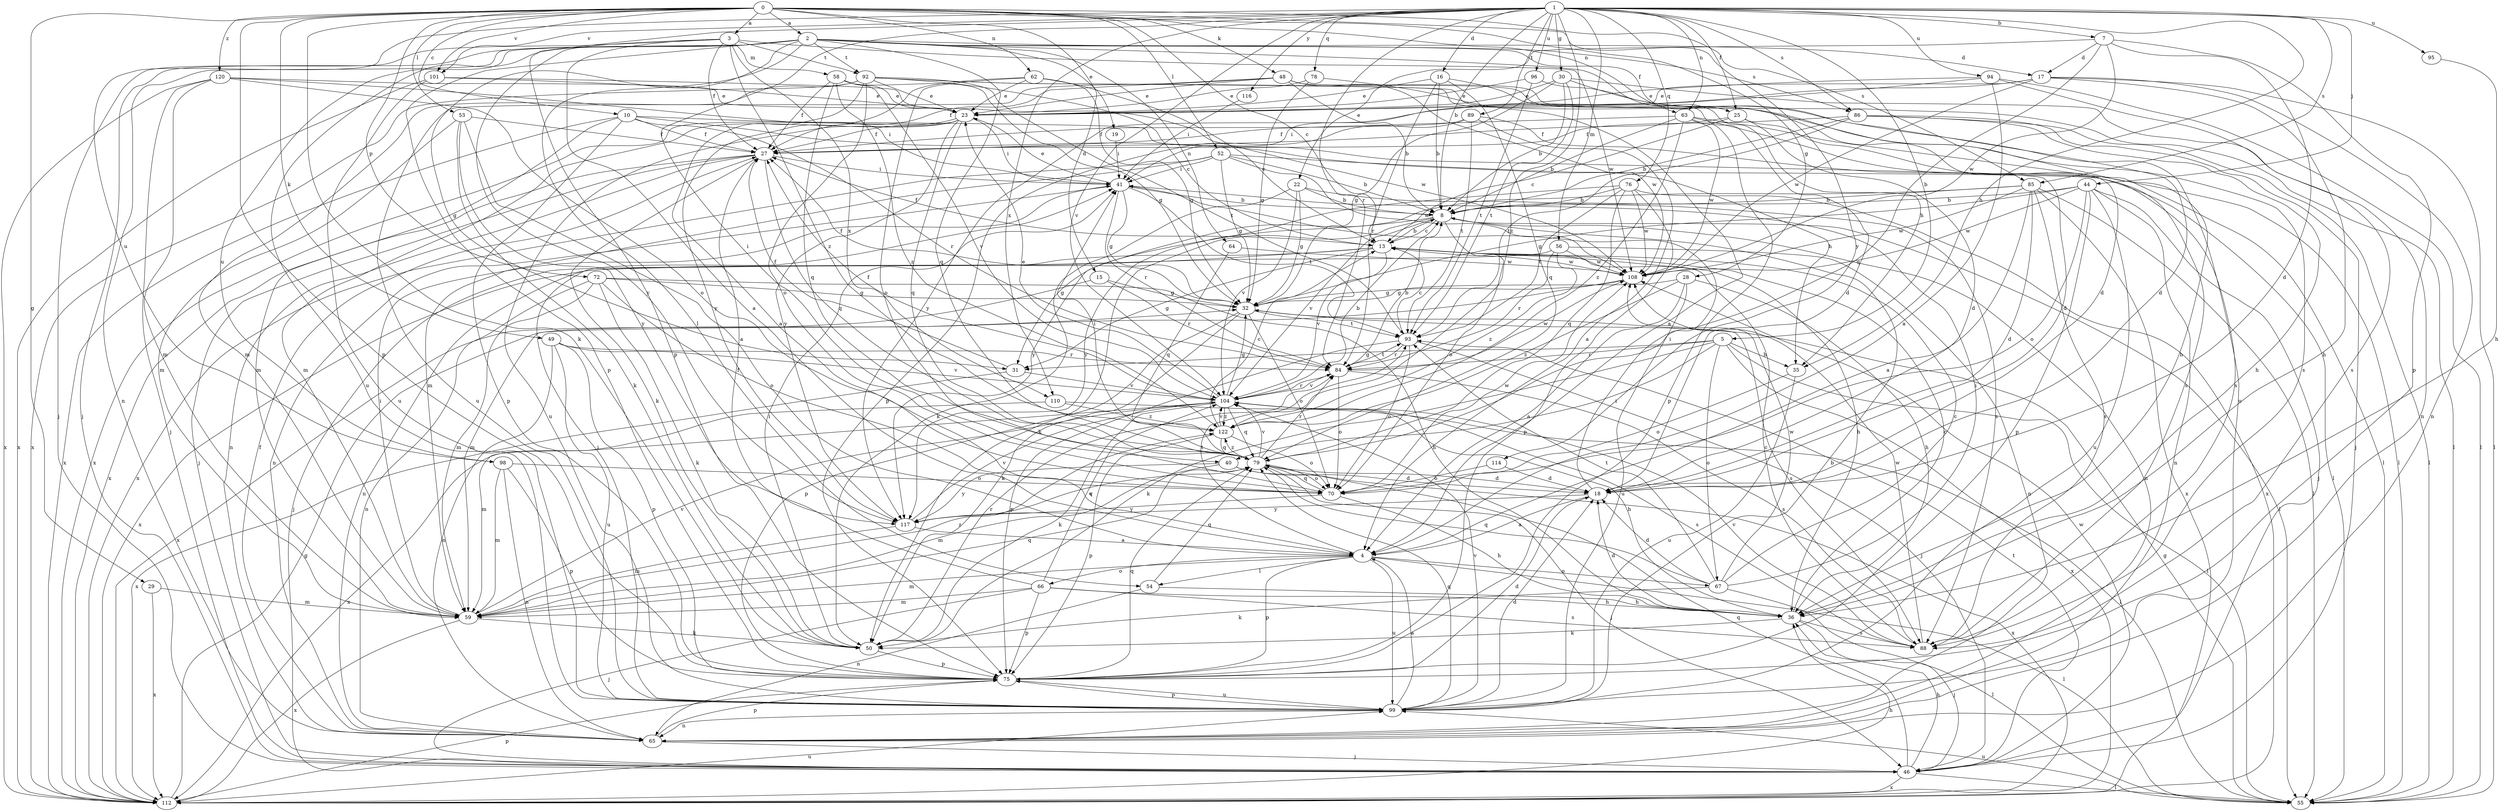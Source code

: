 strict digraph  {
0;
1;
2;
3;
4;
5;
7;
8;
10;
13;
15;
16;
17;
18;
19;
22;
23;
25;
27;
28;
29;
30;
31;
32;
35;
36;
40;
41;
44;
46;
48;
49;
50;
52;
53;
54;
55;
56;
58;
59;
62;
63;
64;
65;
66;
67;
70;
72;
75;
76;
78;
79;
84;
85;
86;
88;
89;
92;
93;
94;
95;
96;
98;
99;
101;
104;
108;
110;
112;
114;
116;
117;
120;
122;
0 -> 2  [label=a];
0 -> 3  [label=a];
0 -> 10  [label=c];
0 -> 13  [label=c];
0 -> 15  [label=d];
0 -> 28  [label=g];
0 -> 29  [label=g];
0 -> 48  [label=k];
0 -> 49  [label=k];
0 -> 50  [label=k];
0 -> 52  [label=l];
0 -> 53  [label=l];
0 -> 62  [label=n];
0 -> 63  [label=n];
0 -> 72  [label=p];
0 -> 75  [label=p];
0 -> 85  [label=s];
0 -> 101  [label=v];
0 -> 114  [label=y];
0 -> 120  [label=z];
1 -> 5  [label=b];
1 -> 7  [label=b];
1 -> 8  [label=b];
1 -> 16  [label=d];
1 -> 25  [label=f];
1 -> 30  [label=g];
1 -> 35  [label=h];
1 -> 40  [label=i];
1 -> 44  [label=j];
1 -> 56  [label=m];
1 -> 63  [label=n];
1 -> 75  [label=p];
1 -> 76  [label=q];
1 -> 78  [label=q];
1 -> 84  [label=r];
1 -> 85  [label=s];
1 -> 86  [label=s];
1 -> 89  [label=t];
1 -> 94  [label=u];
1 -> 95  [label=u];
1 -> 96  [label=u];
1 -> 98  [label=u];
1 -> 101  [label=v];
1 -> 104  [label=v];
1 -> 110  [label=x];
1 -> 116  [label=y];
1 -> 122  [label=z];
2 -> 17  [label=d];
2 -> 19  [label=e];
2 -> 25  [label=f];
2 -> 31  [label=g];
2 -> 35  [label=h];
2 -> 46  [label=j];
2 -> 54  [label=l];
2 -> 64  [label=n];
2 -> 65  [label=n];
2 -> 75  [label=p];
2 -> 79  [label=q];
2 -> 86  [label=s];
2 -> 92  [label=t];
2 -> 98  [label=u];
2 -> 99  [label=u];
3 -> 4  [label=a];
3 -> 27  [label=f];
3 -> 46  [label=j];
3 -> 58  [label=m];
3 -> 92  [label=t];
3 -> 108  [label=w];
3 -> 110  [label=x];
3 -> 117  [label=y];
3 -> 122  [label=z];
4 -> 54  [label=l];
4 -> 55  [label=l];
4 -> 59  [label=m];
4 -> 66  [label=o];
4 -> 67  [label=o];
4 -> 75  [label=p];
4 -> 93  [label=t];
4 -> 99  [label=u];
5 -> 31  [label=g];
5 -> 35  [label=h];
5 -> 40  [label=i];
5 -> 50  [label=k];
5 -> 55  [label=l];
5 -> 67  [label=o];
5 -> 84  [label=r];
5 -> 112  [label=x];
7 -> 17  [label=d];
7 -> 18  [label=d];
7 -> 22  [label=e];
7 -> 75  [label=p];
7 -> 79  [label=q];
7 -> 108  [label=w];
8 -> 13  [label=c];
8 -> 31  [label=g];
8 -> 50  [label=k];
8 -> 55  [label=l];
8 -> 65  [label=n];
8 -> 70  [label=o];
8 -> 104  [label=v];
10 -> 27  [label=f];
10 -> 35  [label=h];
10 -> 55  [label=l];
10 -> 59  [label=m];
10 -> 75  [label=p];
10 -> 84  [label=r];
10 -> 112  [label=x];
13 -> 8  [label=b];
13 -> 27  [label=f];
13 -> 31  [label=g];
13 -> 36  [label=h];
13 -> 46  [label=j];
13 -> 65  [label=n];
13 -> 104  [label=v];
13 -> 108  [label=w];
15 -> 32  [label=g];
15 -> 84  [label=r];
15 -> 112  [label=x];
16 -> 8  [label=b];
16 -> 18  [label=d];
16 -> 23  [label=e];
16 -> 79  [label=q];
16 -> 84  [label=r];
17 -> 23  [label=e];
17 -> 36  [label=h];
17 -> 55  [label=l];
17 -> 65  [label=n];
17 -> 108  [label=w];
17 -> 117  [label=y];
18 -> 4  [label=a];
18 -> 41  [label=i];
18 -> 117  [label=y];
19 -> 41  [label=i];
22 -> 8  [label=b];
22 -> 32  [label=g];
22 -> 50  [label=k];
22 -> 88  [label=s];
22 -> 104  [label=v];
23 -> 27  [label=f];
23 -> 41  [label=i];
23 -> 59  [label=m];
23 -> 79  [label=q];
23 -> 99  [label=u];
23 -> 112  [label=x];
23 -> 117  [label=y];
25 -> 13  [label=c];
25 -> 18  [label=d];
25 -> 27  [label=f];
25 -> 88  [label=s];
27 -> 41  [label=i];
27 -> 46  [label=j];
27 -> 50  [label=k];
27 -> 65  [label=n];
27 -> 79  [label=q];
27 -> 112  [label=x];
28 -> 4  [label=a];
28 -> 32  [label=g];
28 -> 36  [label=h];
28 -> 99  [label=u];
28 -> 122  [label=z];
29 -> 59  [label=m];
29 -> 112  [label=x];
30 -> 8  [label=b];
30 -> 18  [label=d];
30 -> 23  [label=e];
30 -> 32  [label=g];
30 -> 65  [label=n];
30 -> 93  [label=t];
31 -> 27  [label=f];
31 -> 104  [label=v];
31 -> 112  [label=x];
32 -> 27  [label=f];
32 -> 50  [label=k];
32 -> 70  [label=o];
32 -> 75  [label=p];
32 -> 88  [label=s];
32 -> 93  [label=t];
35 -> 70  [label=o];
35 -> 99  [label=u];
36 -> 13  [label=c];
36 -> 18  [label=d];
36 -> 46  [label=j];
36 -> 50  [label=k];
36 -> 88  [label=s];
40 -> 18  [label=d];
40 -> 59  [label=m];
40 -> 112  [label=x];
40 -> 117  [label=y];
41 -> 8  [label=b];
41 -> 23  [label=e];
41 -> 32  [label=g];
41 -> 65  [label=n];
41 -> 84  [label=r];
41 -> 93  [label=t];
44 -> 8  [label=b];
44 -> 32  [label=g];
44 -> 46  [label=j];
44 -> 65  [label=n];
44 -> 70  [label=o];
44 -> 75  [label=p];
44 -> 99  [label=u];
44 -> 108  [label=w];
46 -> 36  [label=h];
46 -> 55  [label=l];
46 -> 79  [label=q];
46 -> 93  [label=t];
46 -> 108  [label=w];
46 -> 112  [label=x];
48 -> 8  [label=b];
48 -> 23  [label=e];
48 -> 27  [label=f];
48 -> 55  [label=l];
48 -> 88  [label=s];
48 -> 99  [label=u];
48 -> 108  [label=w];
49 -> 65  [label=n];
49 -> 75  [label=p];
49 -> 84  [label=r];
49 -> 99  [label=u];
49 -> 104  [label=v];
50 -> 41  [label=i];
50 -> 75  [label=p];
50 -> 84  [label=r];
52 -> 8  [label=b];
52 -> 32  [label=g];
52 -> 41  [label=i];
52 -> 55  [label=l];
52 -> 59  [label=m];
52 -> 108  [label=w];
52 -> 112  [label=x];
53 -> 4  [label=a];
53 -> 27  [label=f];
53 -> 50  [label=k];
53 -> 59  [label=m];
53 -> 117  [label=y];
54 -> 36  [label=h];
54 -> 65  [label=n];
54 -> 79  [label=q];
55 -> 32  [label=g];
55 -> 99  [label=u];
56 -> 65  [label=n];
56 -> 84  [label=r];
56 -> 108  [label=w];
56 -> 112  [label=x];
56 -> 122  [label=z];
58 -> 23  [label=e];
58 -> 27  [label=f];
58 -> 32  [label=g];
58 -> 79  [label=q];
58 -> 104  [label=v];
58 -> 122  [label=z];
59 -> 41  [label=i];
59 -> 50  [label=k];
59 -> 79  [label=q];
59 -> 104  [label=v];
59 -> 112  [label=x];
59 -> 122  [label=z];
62 -> 13  [label=c];
62 -> 23  [label=e];
62 -> 32  [label=g];
62 -> 70  [label=o];
62 -> 117  [label=y];
63 -> 8  [label=b];
63 -> 27  [label=f];
63 -> 55  [label=l];
63 -> 75  [label=p];
63 -> 88  [label=s];
63 -> 108  [label=w];
63 -> 122  [label=z];
64 -> 79  [label=q];
64 -> 108  [label=w];
65 -> 27  [label=f];
65 -> 46  [label=j];
65 -> 75  [label=p];
66 -> 27  [label=f];
66 -> 36  [label=h];
66 -> 46  [label=j];
66 -> 59  [label=m];
66 -> 75  [label=p];
66 -> 88  [label=s];
66 -> 104  [label=v];
67 -> 13  [label=c];
67 -> 18  [label=d];
67 -> 41  [label=i];
67 -> 50  [label=k];
67 -> 55  [label=l];
67 -> 79  [label=q];
67 -> 93  [label=t];
67 -> 108  [label=w];
70 -> 36  [label=h];
70 -> 79  [label=q];
70 -> 108  [label=w];
70 -> 117  [label=y];
72 -> 32  [label=g];
72 -> 36  [label=h];
72 -> 50  [label=k];
72 -> 59  [label=m];
72 -> 65  [label=n];
72 -> 70  [label=o];
75 -> 18  [label=d];
75 -> 79  [label=q];
75 -> 99  [label=u];
76 -> 8  [label=b];
76 -> 75  [label=p];
76 -> 79  [label=q];
76 -> 93  [label=t];
76 -> 108  [label=w];
76 -> 112  [label=x];
76 -> 117  [label=y];
78 -> 4  [label=a];
78 -> 23  [label=e];
78 -> 32  [label=g];
79 -> 18  [label=d];
79 -> 41  [label=i];
79 -> 46  [label=j];
79 -> 70  [label=o];
79 -> 84  [label=r];
79 -> 104  [label=v];
79 -> 122  [label=z];
84 -> 8  [label=b];
84 -> 70  [label=o];
84 -> 88  [label=s];
84 -> 93  [label=t];
84 -> 104  [label=v];
84 -> 108  [label=w];
85 -> 4  [label=a];
85 -> 8  [label=b];
85 -> 18  [label=d];
85 -> 55  [label=l];
85 -> 88  [label=s];
85 -> 108  [label=w];
85 -> 112  [label=x];
85 -> 117  [label=y];
86 -> 8  [label=b];
86 -> 27  [label=f];
86 -> 36  [label=h];
86 -> 46  [label=j];
86 -> 55  [label=l];
86 -> 93  [label=t];
88 -> 13  [label=c];
88 -> 104  [label=v];
88 -> 108  [label=w];
89 -> 4  [label=a];
89 -> 18  [label=d];
89 -> 27  [label=f];
89 -> 75  [label=p];
89 -> 93  [label=t];
92 -> 4  [label=a];
92 -> 13  [label=c];
92 -> 18  [label=d];
92 -> 23  [label=e];
92 -> 36  [label=h];
92 -> 59  [label=m];
92 -> 70  [label=o];
92 -> 93  [label=t];
92 -> 112  [label=x];
93 -> 13  [label=c];
93 -> 46  [label=j];
93 -> 70  [label=o];
93 -> 75  [label=p];
93 -> 84  [label=r];
94 -> 4  [label=a];
94 -> 23  [label=e];
94 -> 41  [label=i];
94 -> 55  [label=l];
94 -> 88  [label=s];
95 -> 36  [label=h];
96 -> 23  [label=e];
96 -> 93  [label=t];
96 -> 99  [label=u];
98 -> 59  [label=m];
98 -> 65  [label=n];
98 -> 70  [label=o];
98 -> 75  [label=p];
99 -> 4  [label=a];
99 -> 8  [label=b];
99 -> 18  [label=d];
99 -> 41  [label=i];
99 -> 65  [label=n];
99 -> 75  [label=p];
99 -> 79  [label=q];
99 -> 104  [label=v];
101 -> 23  [label=e];
101 -> 99  [label=u];
101 -> 108  [label=w];
101 -> 112  [label=x];
104 -> 8  [label=b];
104 -> 23  [label=e];
104 -> 27  [label=f];
104 -> 32  [label=g];
104 -> 36  [label=h];
104 -> 50  [label=k];
104 -> 79  [label=q];
104 -> 84  [label=r];
104 -> 88  [label=s];
104 -> 112  [label=x];
104 -> 122  [label=z];
108 -> 32  [label=g];
108 -> 59  [label=m];
110 -> 55  [label=l];
110 -> 59  [label=m];
110 -> 122  [label=z];
112 -> 32  [label=g];
112 -> 36  [label=h];
112 -> 75  [label=p];
112 -> 99  [label=u];
114 -> 18  [label=d];
114 -> 70  [label=o];
116 -> 41  [label=i];
117 -> 4  [label=a];
117 -> 59  [label=m];
117 -> 79  [label=q];
117 -> 104  [label=v];
120 -> 23  [label=e];
120 -> 41  [label=i];
120 -> 46  [label=j];
120 -> 59  [label=m];
120 -> 70  [label=o];
120 -> 112  [label=x];
122 -> 13  [label=c];
122 -> 70  [label=o];
122 -> 75  [label=p];
122 -> 79  [label=q];
122 -> 104  [label=v];
}
